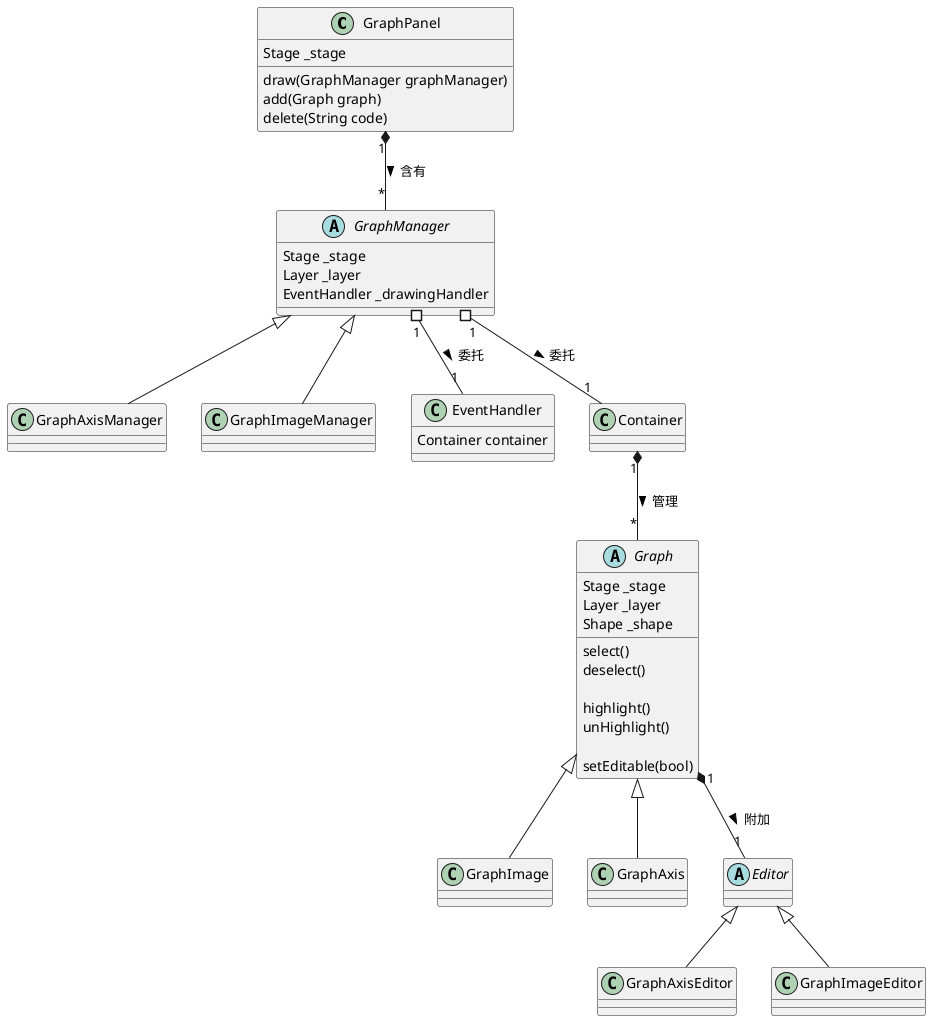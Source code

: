 @startuml

class GraphPanel{
    Stage _stage
    draw(GraphManager graphManager)
    add(Graph graph)
    delete(String code)
}

GraphPanel "1" *-- "*" GraphManager : 含有 >

abstract class GraphManager{
    Stage _stage
    Layer _layer
    EventHandler _drawingHandler
}
GraphManager <|-- GraphAxisManager
GraphManager <|-- GraphImageManager


GraphManager "1" #-- "1" EventHandler : 委托 >
GraphManager "1" #-- "1" Container : 委托 >
Container "1" *-- "*" Graph : 管理 >

class EventHandler{
    Container container
}

abstract class Graph{
    Stage _stage
    Layer _layer
    Shape _shape

    select()
    deselect()

    highlight()
    unHighlight()

    setEditable(bool)
}

Graph <|-- GraphImage
Graph <|-- GraphAxis

abstract class Editor{

}
Editor <|-- GraphAxisEditor
Editor <|-- GraphImageEditor


Graph "1" *-- "1" Editor : 附加 >

@enduml